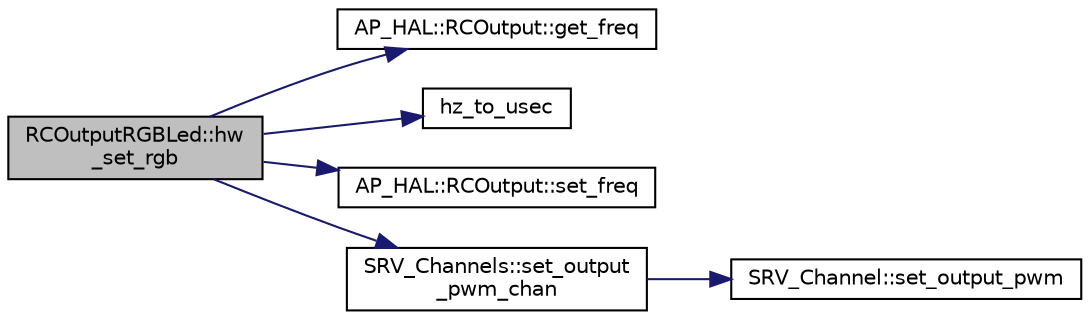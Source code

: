 digraph "RCOutputRGBLed::hw_set_rgb"
{
 // INTERACTIVE_SVG=YES
  edge [fontname="Helvetica",fontsize="10",labelfontname="Helvetica",labelfontsize="10"];
  node [fontname="Helvetica",fontsize="10",shape=record];
  rankdir="LR";
  Node1 [label="RCOutputRGBLed::hw\l_set_rgb",height=0.2,width=0.4,color="black", fillcolor="grey75", style="filled", fontcolor="black"];
  Node1 -> Node2 [color="midnightblue",fontsize="10",style="solid",fontname="Helvetica"];
  Node2 [label="AP_HAL::RCOutput::get_freq",height=0.2,width=0.4,color="black", fillcolor="white", style="filled",URL="$classAP__HAL_1_1RCOutput.html#aec09c5df84cf2006606a058c78f9a87a"];
  Node1 -> Node3 [color="midnightblue",fontsize="10",style="solid",fontname="Helvetica"];
  Node3 [label="hz_to_usec",height=0.2,width=0.4,color="black", fillcolor="white", style="filled",URL="$AP__Math_8h.html#a13e7b83846dd7b38b0e6a9694ab5a8d7"];
  Node1 -> Node4 [color="midnightblue",fontsize="10",style="solid",fontname="Helvetica"];
  Node4 [label="AP_HAL::RCOutput::set_freq",height=0.2,width=0.4,color="black", fillcolor="white", style="filled",URL="$classAP__HAL_1_1RCOutput.html#ae7903398aa18e2472dd34081e626dcb7"];
  Node1 -> Node5 [color="midnightblue",fontsize="10",style="solid",fontname="Helvetica"];
  Node5 [label="SRV_Channels::set_output\l_pwm_chan",height=0.2,width=0.4,color="black", fillcolor="white", style="filled",URL="$classSRV__Channels.html#a842494be6a77466c8ff7057f1bf7f375"];
  Node5 -> Node6 [color="midnightblue",fontsize="10",style="solid",fontname="Helvetica"];
  Node6 [label="SRV_Channel::set_output_pwm",height=0.2,width=0.4,color="black", fillcolor="white", style="filled",URL="$classSRV__Channel.html#ac3aad9644438d9f8250effcb21858ef3"];
}
